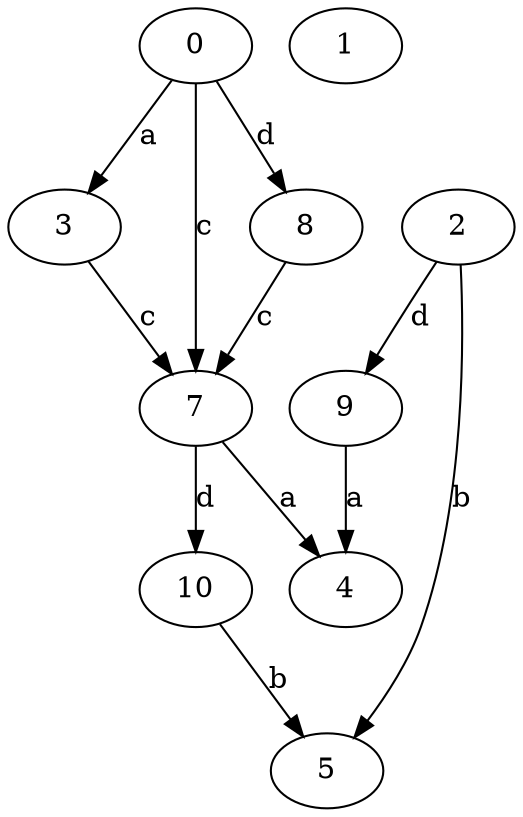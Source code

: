 strict digraph  {
0;
3;
4;
5;
7;
1;
2;
8;
9;
10;
0 -> 3  [label=a];
0 -> 7  [label=c];
0 -> 8  [label=d];
3 -> 7  [label=c];
7 -> 4  [label=a];
7 -> 10  [label=d];
2 -> 5  [label=b];
2 -> 9  [label=d];
8 -> 7  [label=c];
9 -> 4  [label=a];
10 -> 5  [label=b];
}
